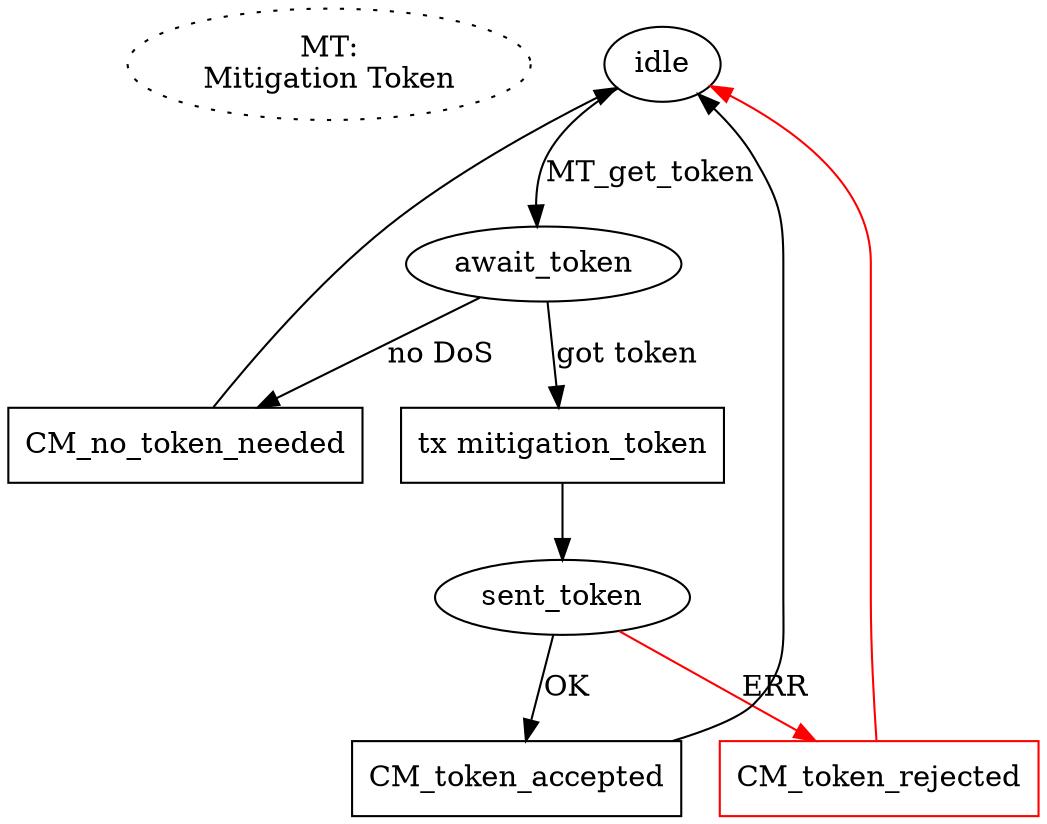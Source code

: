 digraph {

        start [label="MT:\nMitigation Token" style="dotted"]
        {rank=same; start MT0}
        start -> MT0 [style="invis"]

        MT0 [label="idle"]
        MT0 -> await_token [label="MT_get_token"]

        await_token -> no_dos [label="no DoS"]
        no_dos [shape="box" label="CM_no_token_needed"]
        no_dos -> MT0

        await_token -> send_token [label="got token"]
        send_token [shape="box" label="tx mitigation_token"]

        send_token -> sent_token

        sent_token -> response_ok [label="OK"]
        response_ok [shape="box" label="CM_token_accepted"]
        response_ok -> MT0

        sent_token -> response_err [label="ERR" color="red"]
        response_err [shape="box" label="CM_token_rejected" color="red"]
        response_err -> MT0 [color="red"]
}
